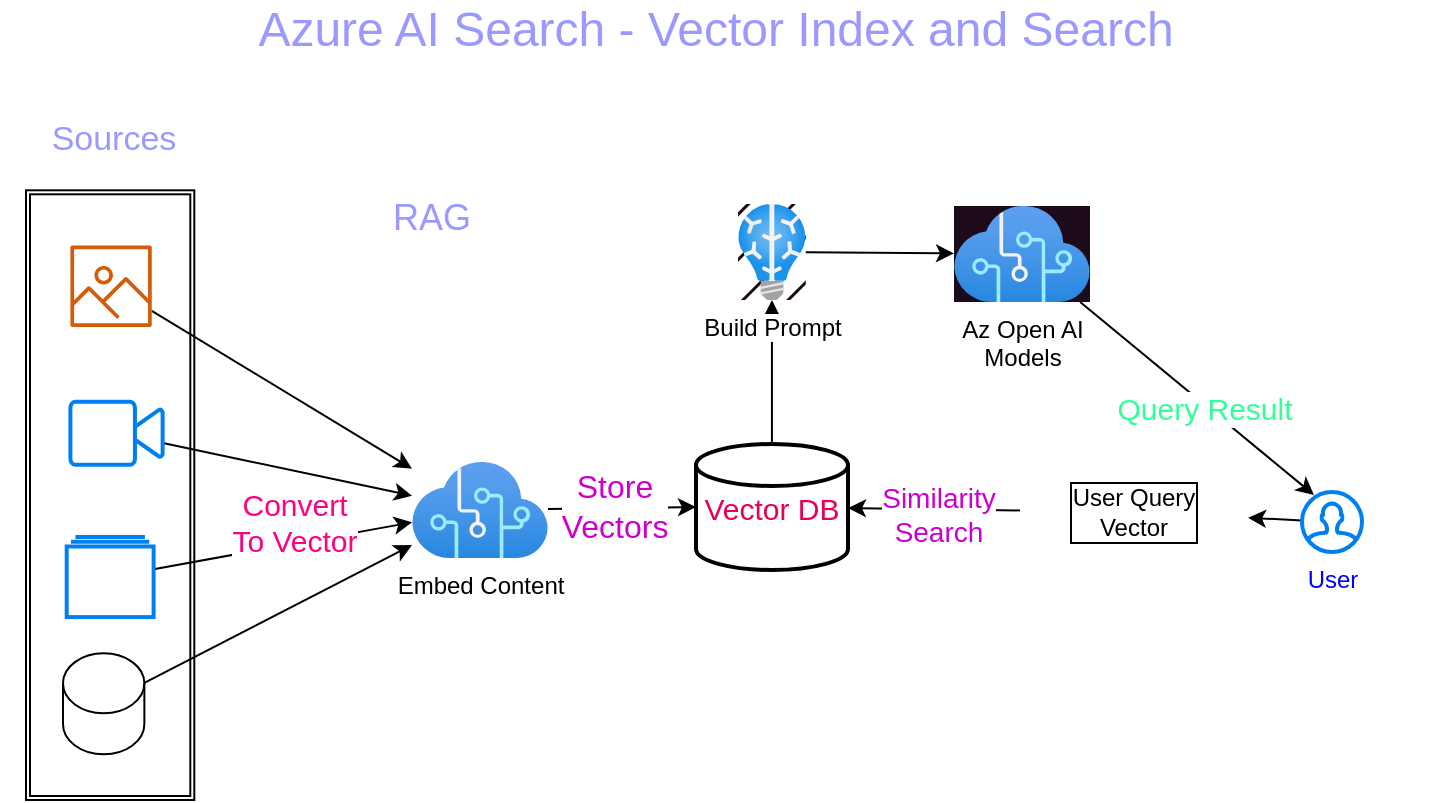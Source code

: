 <mxfile>
    <diagram id="-eLCn3lCEEHVAK1xSeF8" name="Page-1">
        <mxGraphModel dx="1023" dy="853" grid="0" gridSize="10" guides="0" tooltips="1" connect="1" arrows="1" fold="1" page="0" pageScale="1" pageWidth="1100" pageHeight="850" math="0" shadow="0">
            <root>
                <mxCell id="0"/>
                <mxCell id="1" parent="0"/>
                <mxCell id="13" style="edgeStyle=none;html=1;entryX=0;entryY=0.5;entryDx=0;entryDy=0;entryPerimeter=0;" edge="1" parent="1" source="2" target="12">
                    <mxGeometry relative="1" as="geometry"/>
                </mxCell>
                <mxCell id="14" value="&lt;font color=&quot;#cc00cc&quot;&gt;Store&lt;br style=&quot;font-size: 16px;&quot;&gt;Vectors&lt;/font&gt;" style="edgeLabel;html=1;align=center;verticalAlign=middle;resizable=0;points=[];fontSize=16;" vertex="1" connectable="0" parent="13">
                    <mxGeometry x="-0.38" y="1" relative="1" as="geometry">
                        <mxPoint x="10" as="offset"/>
                    </mxGeometry>
                </mxCell>
                <mxCell id="2" value="Embed Content" style="aspect=fixed;html=1;points=[];align=center;image;fontSize=12;image=img/lib/azure2/ai_machine_learning/Cognitive_Services.svg;" vertex="1" parent="1">
                    <mxGeometry x="323" y="230" width="68" height="48" as="geometry"/>
                </mxCell>
                <mxCell id="8" style="edgeStyle=none;html=1;" edge="1" parent="1" source="3" target="2">
                    <mxGeometry relative="1" as="geometry">
                        <mxPoint x="313" y="256" as="targetPoint"/>
                    </mxGeometry>
                </mxCell>
                <mxCell id="10" style="edgeStyle=none;html=1;" edge="1" parent="1" source="5" target="2">
                    <mxGeometry relative="1" as="geometry"/>
                </mxCell>
                <mxCell id="11" style="edgeStyle=none;html=1;" edge="1" parent="1" source="6" target="2">
                    <mxGeometry relative="1" as="geometry"/>
                </mxCell>
                <mxCell id="9" style="edgeStyle=none;html=1;" edge="1" parent="1" source="7" target="2">
                    <mxGeometry relative="1" as="geometry"/>
                </mxCell>
                <mxCell id="28" value="Convert&lt;br style=&quot;font-size: 15px;&quot;&gt;To Vector" style="edgeLabel;html=1;align=center;verticalAlign=middle;resizable=0;points=[];fontColor=#FF0080;fontSize=15;" vertex="1" connectable="0" parent="9">
                    <mxGeometry x="-0.233" relative="1" as="geometry">
                        <mxPoint x="17" y="29" as="offset"/>
                    </mxGeometry>
                </mxCell>
                <mxCell id="23" value="" style="edgeStyle=none;html=1;" edge="1" parent="1" source="12" target="17">
                    <mxGeometry relative="1" as="geometry"/>
                </mxCell>
                <mxCell id="12" value="Vector DB" style="strokeWidth=2;html=1;shape=mxgraph.flowchart.database;whiteSpace=wrap;fontSize=15;fontColor=#E60059;" vertex="1" parent="1">
                    <mxGeometry x="465" y="221" width="76" height="63" as="geometry"/>
                </mxCell>
                <mxCell id="20" value="" style="edgeStyle=none;html=1;" edge="1" parent="1" source="15" target="19">
                    <mxGeometry relative="1" as="geometry"/>
                </mxCell>
                <mxCell id="15" value="&lt;font style=&quot;background-color: rgb(255, 255, 255);&quot; color=&quot;#0000ff&quot;&gt;User&lt;/font&gt;" style="html=1;verticalLabelPosition=bottom;align=center;labelBackgroundColor=#ffffff;verticalAlign=top;strokeWidth=2;strokeColor=#0080F0;shadow=0;dashed=0;shape=mxgraph.ios7.icons.user;" vertex="1" parent="1">
                    <mxGeometry x="768" y="245" width="30" height="30" as="geometry"/>
                </mxCell>
                <mxCell id="24" value="" style="edgeStyle=none;html=1;" edge="1" parent="1" source="17" target="18">
                    <mxGeometry relative="1" as="geometry"/>
                </mxCell>
                <mxCell id="17" value="Build Prompt" style="aspect=fixed;html=1;points=[];align=center;image;fontSize=12;image=img/lib/azure2/ai_machine_learning/Batch_AI.svg;imageBackground=#1D0A0F;imageBorder=none;fillStyle=hatch;" vertex="1" parent="1">
                    <mxGeometry x="486" y="101" width="33.88" height="48" as="geometry"/>
                </mxCell>
                <mxCell id="22" style="edgeStyle=none;html=1;entryX=0.2;entryY=0.05;entryDx=0;entryDy=0;entryPerimeter=0;" edge="1" parent="1" source="18" target="15">
                    <mxGeometry relative="1" as="geometry"/>
                </mxCell>
                <mxCell id="31" value="&lt;font color=&quot;#33ff99&quot;&gt;Query Result&lt;/font&gt;" style="edgeLabel;html=1;align=center;verticalAlign=middle;resizable=0;points=[];fontSize=15;fontColor=#E60059;" vertex="1" connectable="0" parent="22">
                    <mxGeometry x="-0.148" relative="1" as="geometry">
                        <mxPoint x="12" y="12" as="offset"/>
                    </mxGeometry>
                </mxCell>
                <mxCell id="18" value="Az Open AI&lt;br&gt;Models" style="aspect=fixed;html=1;points=[];align=center;image;fontSize=12;image=img/lib/azure2/ai_machine_learning/Cognitive_Services.svg;imageBackground=#1D0A1A;" vertex="1" parent="1">
                    <mxGeometry x="594" y="102" width="68" height="48" as="geometry"/>
                </mxCell>
                <mxCell id="21" value="" style="edgeStyle=none;html=1;" edge="1" parent="1" source="19" target="12">
                    <mxGeometry relative="1" as="geometry"/>
                </mxCell>
                <mxCell id="29" value="&lt;font style=&quot;&quot; color=&quot;#cc00cc&quot;&gt;Similarity&lt;br style=&quot;font-size: 14px;&quot;&gt;Search&lt;/font&gt;" style="edgeLabel;html=1;align=center;verticalAlign=middle;resizable=0;points=[];fontSize=14;" vertex="1" connectable="0" parent="21">
                    <mxGeometry x="-0.05" y="2" relative="1" as="geometry">
                        <mxPoint as="offset"/>
                    </mxGeometry>
                </mxCell>
                <UserObject label="User Query&lt;br&gt;Vector" placeholders="1" name="Variable" id="19">
                    <mxCell style="text;html=1;strokeColor=none;fillColor=none;align=center;verticalAlign=middle;whiteSpace=wrap;overflow=hidden;labelBorderColor=default;labelBackgroundColor=none;" vertex="1" parent="1">
                        <mxGeometry x="627" y="219" width="114" height="72" as="geometry"/>
                    </mxCell>
                </UserObject>
                <mxCell id="30" value="" style="group" vertex="1" connectable="0" parent="1">
                    <mxGeometry x="130" y="57" width="86" height="342" as="geometry"/>
                </mxCell>
                <mxCell id="3" value="" style="sketch=0;outlineConnect=0;fontColor=#232F3E;gradientColor=none;fillColor=#D45B07;strokeColor=none;dashed=0;verticalLabelPosition=bottom;verticalAlign=top;align=center;html=1;fontSize=12;fontStyle=0;aspect=fixed;pointerEvents=1;shape=mxgraph.aws4.container_registry_image;" vertex="1" parent="30">
                    <mxGeometry x="22.194" y="64.78" width="40.688" height="40.688" as="geometry"/>
                </mxCell>
                <mxCell id="5" value="" style="html=1;verticalLabelPosition=bottom;align=center;labelBackgroundColor=#ffffff;verticalAlign=top;strokeWidth=2;strokeColor=#0080F0;shadow=0;dashed=0;shape=mxgraph.ios7.icons.folders;" vertex="1" parent="30">
                    <mxGeometry x="20.344" y="210.535" width="43.462" height="40.011" as="geometry"/>
                </mxCell>
                <mxCell id="6" value="" style="shape=cylinder3;whiteSpace=wrap;html=1;boundedLbl=1;backgroundOutline=1;size=15;" vertex="1" parent="30">
                    <mxGeometry x="18.495" y="268.646" width="40.688" height="50.49" as="geometry"/>
                </mxCell>
                <mxCell id="7" value="" style="html=1;verticalLabelPosition=bottom;align=center;labelBackgroundColor=#ffffff;verticalAlign=top;strokeWidth=2;strokeColor=#0080F0;shadow=0;dashed=0;shape=mxgraph.ios7.icons.video_conversation;" vertex="1" parent="30">
                    <mxGeometry x="22.194" y="142.897" width="46.237" height="31.437" as="geometry"/>
                </mxCell>
                <mxCell id="26" value="" style="shape=ext;double=1;rounded=0;whiteSpace=wrap;html=1;fillColor=none;" vertex="1" parent="30">
                    <mxGeometry y="37.153" width="84.151" height="304.847" as="geometry"/>
                </mxCell>
                <UserObject label="Sources" placeholders="1" name="Variable" id="27">
                    <mxCell style="text;html=1;strokeColor=none;fillColor=none;align=center;verticalAlign=middle;whiteSpace=wrap;overflow=hidden;fontColor=#9999FF;fontSize=17;" vertex="1" parent="30">
                        <mxGeometry x="1.849" width="84.151" height="24.769" as="geometry"/>
                    </mxCell>
                </UserObject>
                <mxCell id="32" value="RAG" style="text;html=1;strokeColor=none;fillColor=none;align=center;verticalAlign=middle;whiteSpace=wrap;rounded=0;labelBackgroundColor=none;labelBorderColor=none;fillStyle=hatch;fontSize=18;fontColor=#9999FF;" vertex="1" parent="1">
                    <mxGeometry x="149" y="93" width="368" height="30" as="geometry"/>
                </mxCell>
                <mxCell id="33" value="Azure AI Search - Vector Index and Search" style="text;html=1;strokeColor=none;fillColor=none;align=center;verticalAlign=middle;whiteSpace=wrap;rounded=0;labelBackgroundColor=none;labelBorderColor=none;fillStyle=hatch;fontSize=24;fontColor=#9999FF;" vertex="1" parent="1">
                    <mxGeometry x="117" y="-1" width="716" height="30" as="geometry"/>
                </mxCell>
            </root>
        </mxGraphModel>
    </diagram>
</mxfile>